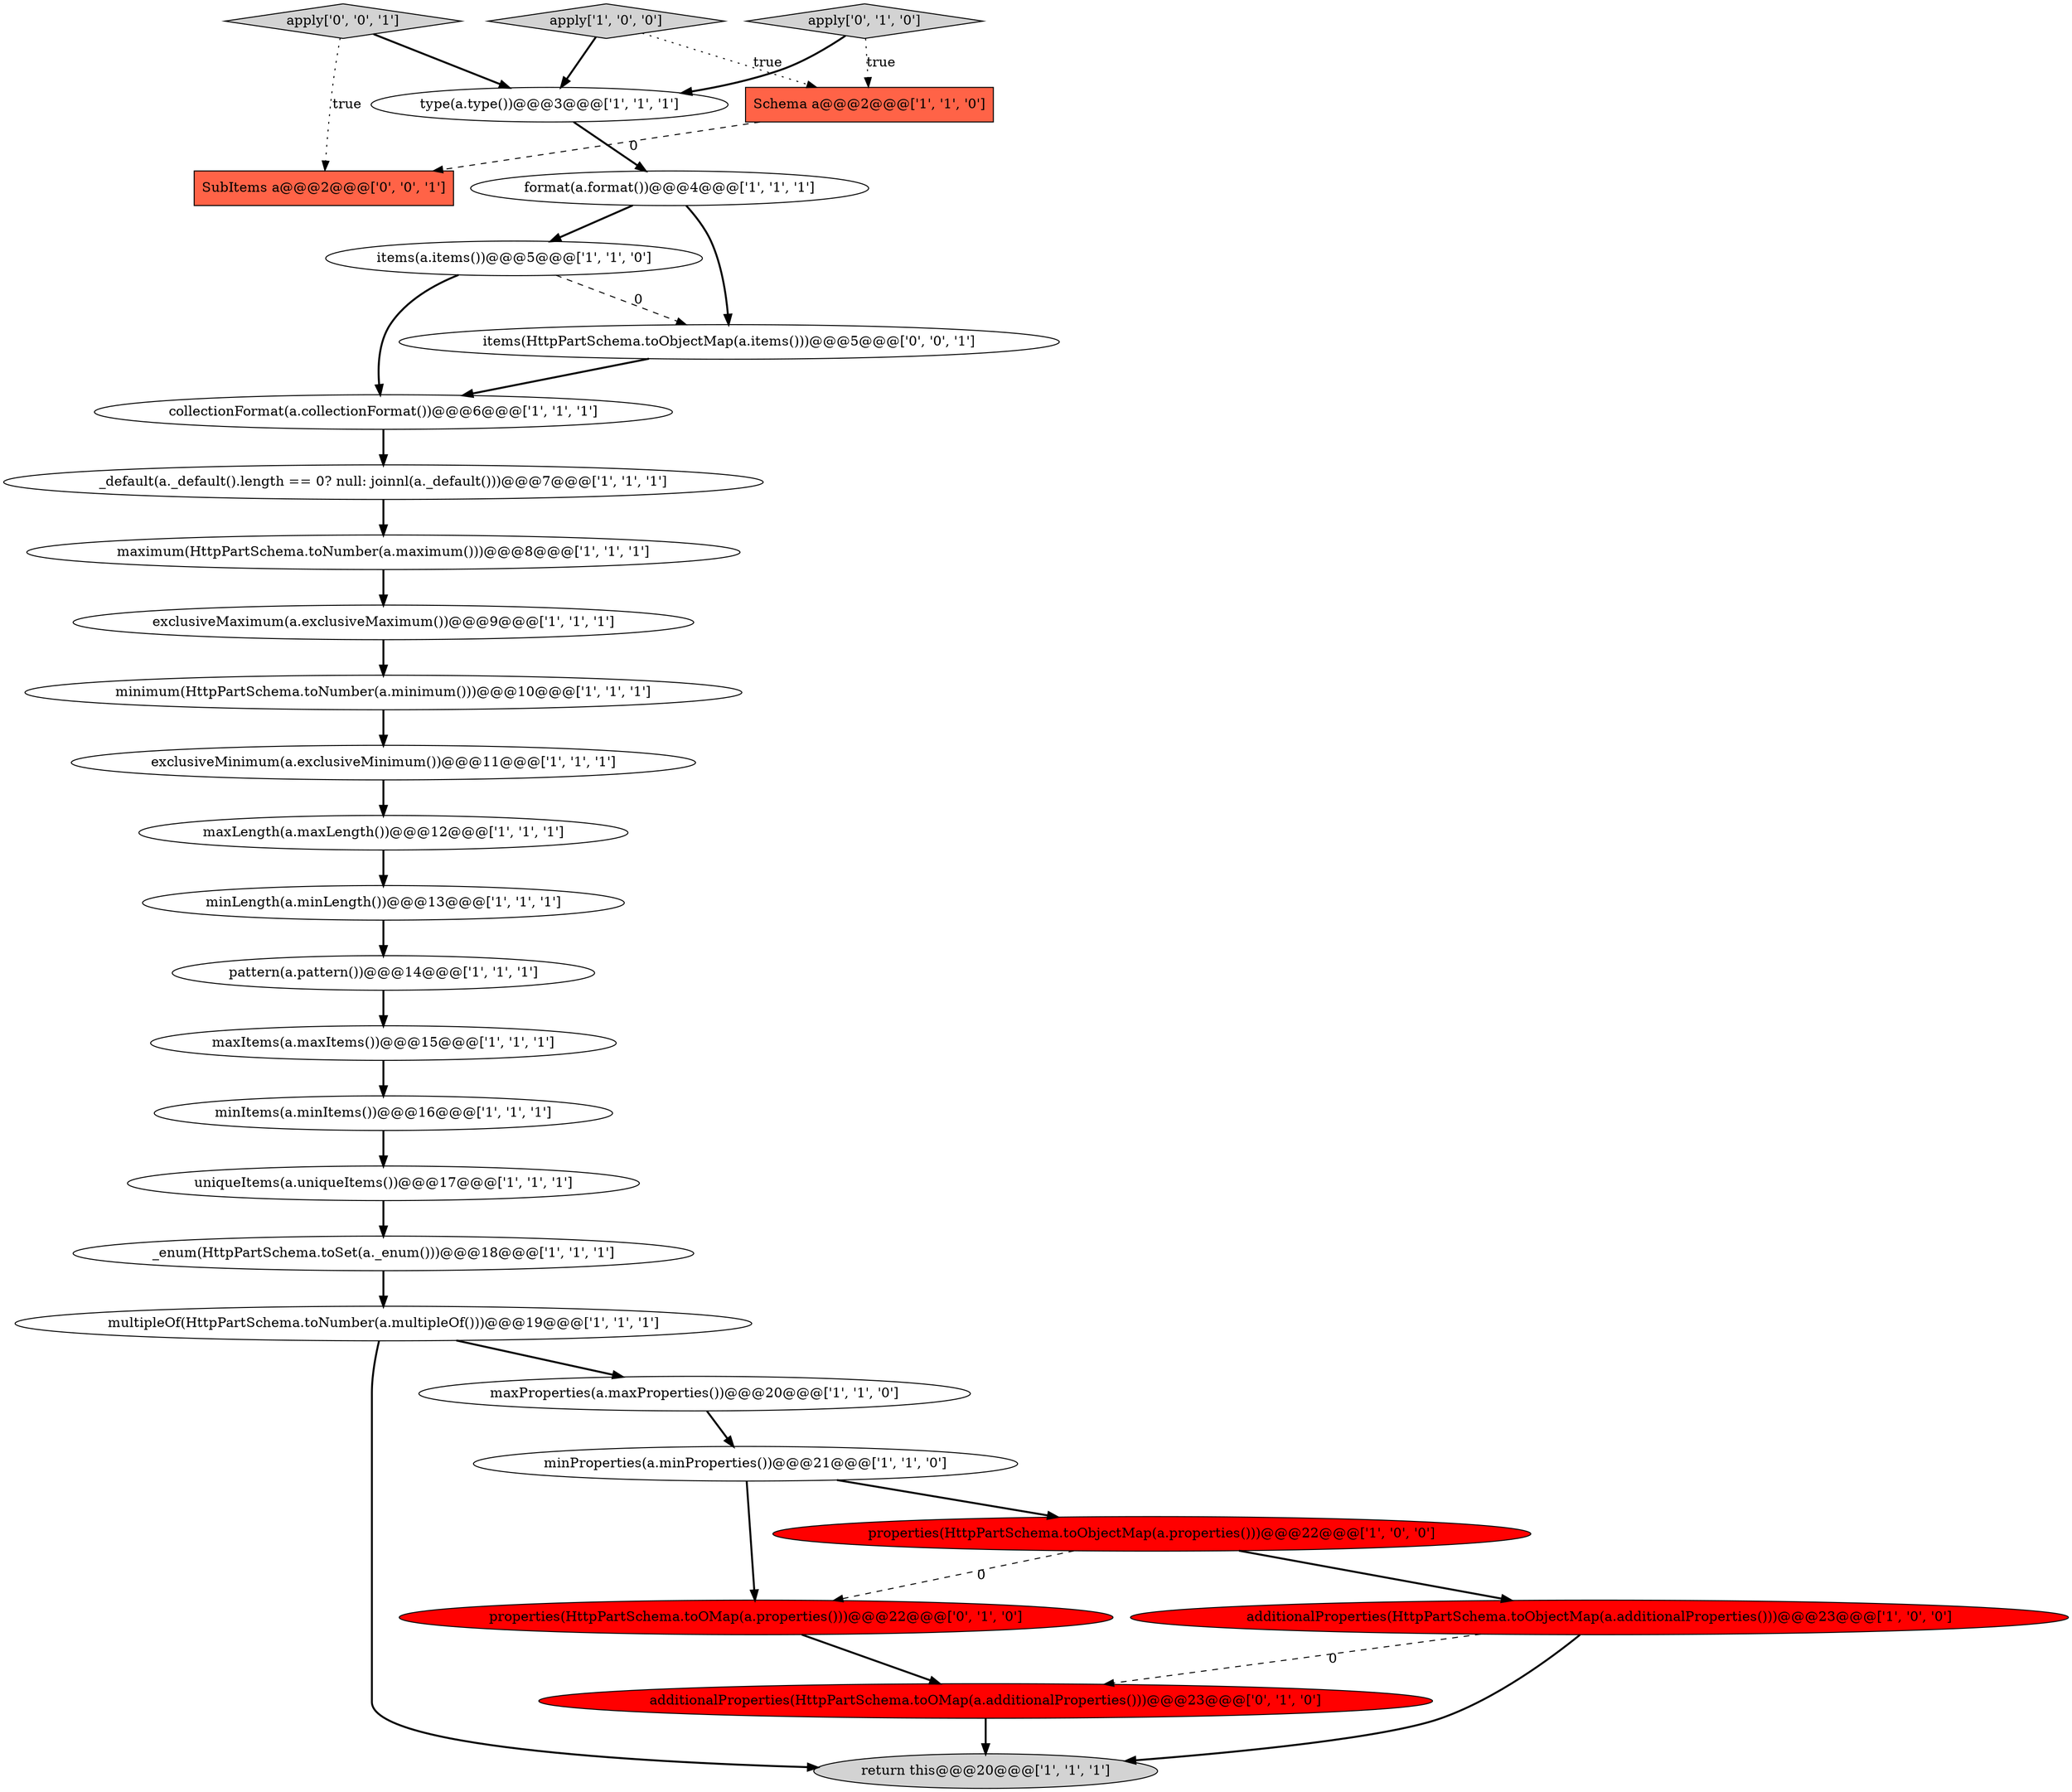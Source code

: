 digraph {
18 [style = filled, label = "collectionFormat(a.collectionFormat())@@@6@@@['1', '1', '1']", fillcolor = white, shape = ellipse image = "AAA0AAABBB1BBB"];
9 [style = filled, label = "maxItems(a.maxItems())@@@15@@@['1', '1', '1']", fillcolor = white, shape = ellipse image = "AAA0AAABBB1BBB"];
14 [style = filled, label = "Schema a@@@2@@@['1', '1', '0']", fillcolor = tomato, shape = box image = "AAA0AAABBB1BBB"];
6 [style = filled, label = "pattern(a.pattern())@@@14@@@['1', '1', '1']", fillcolor = white, shape = ellipse image = "AAA0AAABBB1BBB"];
26 [style = filled, label = "properties(HttpPartSchema.toOMap(a.properties()))@@@22@@@['0', '1', '0']", fillcolor = red, shape = ellipse image = "AAA1AAABBB2BBB"];
4 [style = filled, label = "multipleOf(HttpPartSchema.toNumber(a.multipleOf()))@@@19@@@['1', '1', '1']", fillcolor = white, shape = ellipse image = "AAA0AAABBB1BBB"];
10 [style = filled, label = "additionalProperties(HttpPartSchema.toObjectMap(a.additionalProperties()))@@@23@@@['1', '0', '0']", fillcolor = red, shape = ellipse image = "AAA1AAABBB1BBB"];
7 [style = filled, label = "format(a.format())@@@4@@@['1', '1', '1']", fillcolor = white, shape = ellipse image = "AAA0AAABBB1BBB"];
28 [style = filled, label = "apply['0', '0', '1']", fillcolor = lightgray, shape = diamond image = "AAA0AAABBB3BBB"];
17 [style = filled, label = "apply['1', '0', '0']", fillcolor = lightgray, shape = diamond image = "AAA0AAABBB1BBB"];
16 [style = filled, label = "maxLength(a.maxLength())@@@12@@@['1', '1', '1']", fillcolor = white, shape = ellipse image = "AAA0AAABBB1BBB"];
2 [style = filled, label = "_enum(HttpPartSchema.toSet(a._enum()))@@@18@@@['1', '1', '1']", fillcolor = white, shape = ellipse image = "AAA0AAABBB1BBB"];
20 [style = filled, label = "maxProperties(a.maxProperties())@@@20@@@['1', '1', '0']", fillcolor = white, shape = ellipse image = "AAA0AAABBB1BBB"];
3 [style = filled, label = "_default(a._default().length == 0? null: joinnl(a._default()))@@@7@@@['1', '1', '1']", fillcolor = white, shape = ellipse image = "AAA0AAABBB1BBB"];
15 [style = filled, label = "items(a.items())@@@5@@@['1', '1', '0']", fillcolor = white, shape = ellipse image = "AAA0AAABBB1BBB"];
1 [style = filled, label = "minimum(HttpPartSchema.toNumber(a.minimum()))@@@10@@@['1', '1', '1']", fillcolor = white, shape = ellipse image = "AAA0AAABBB1BBB"];
25 [style = filled, label = "apply['0', '1', '0']", fillcolor = lightgray, shape = diamond image = "AAA0AAABBB2BBB"];
0 [style = filled, label = "maximum(HttpPartSchema.toNumber(a.maximum()))@@@8@@@['1', '1', '1']", fillcolor = white, shape = ellipse image = "AAA0AAABBB1BBB"];
11 [style = filled, label = "exclusiveMinimum(a.exclusiveMinimum())@@@11@@@['1', '1', '1']", fillcolor = white, shape = ellipse image = "AAA0AAABBB1BBB"];
22 [style = filled, label = "return this@@@20@@@['1', '1', '1']", fillcolor = lightgray, shape = ellipse image = "AAA0AAABBB1BBB"];
27 [style = filled, label = "items(HttpPartSchema.toObjectMap(a.items()))@@@5@@@['0', '0', '1']", fillcolor = white, shape = ellipse image = "AAA0AAABBB3BBB"];
5 [style = filled, label = "exclusiveMaximum(a.exclusiveMaximum())@@@9@@@['1', '1', '1']", fillcolor = white, shape = ellipse image = "AAA0AAABBB1BBB"];
21 [style = filled, label = "minItems(a.minItems())@@@16@@@['1', '1', '1']", fillcolor = white, shape = ellipse image = "AAA0AAABBB1BBB"];
8 [style = filled, label = "type(a.type())@@@3@@@['1', '1', '1']", fillcolor = white, shape = ellipse image = "AAA0AAABBB1BBB"];
19 [style = filled, label = "minProperties(a.minProperties())@@@21@@@['1', '1', '0']", fillcolor = white, shape = ellipse image = "AAA0AAABBB1BBB"];
23 [style = filled, label = "properties(HttpPartSchema.toObjectMap(a.properties()))@@@22@@@['1', '0', '0']", fillcolor = red, shape = ellipse image = "AAA1AAABBB1BBB"];
12 [style = filled, label = "minLength(a.minLength())@@@13@@@['1', '1', '1']", fillcolor = white, shape = ellipse image = "AAA0AAABBB1BBB"];
13 [style = filled, label = "uniqueItems(a.uniqueItems())@@@17@@@['1', '1', '1']", fillcolor = white, shape = ellipse image = "AAA0AAABBB1BBB"];
24 [style = filled, label = "additionalProperties(HttpPartSchema.toOMap(a.additionalProperties()))@@@23@@@['0', '1', '0']", fillcolor = red, shape = ellipse image = "AAA1AAABBB2BBB"];
29 [style = filled, label = "SubItems a@@@2@@@['0', '0', '1']", fillcolor = tomato, shape = box image = "AAA0AAABBB3BBB"];
10->22 [style = bold, label=""];
11->16 [style = bold, label=""];
17->8 [style = bold, label=""];
27->18 [style = bold, label=""];
18->3 [style = bold, label=""];
17->14 [style = dotted, label="true"];
25->14 [style = dotted, label="true"];
23->26 [style = dashed, label="0"];
26->24 [style = bold, label=""];
12->6 [style = bold, label=""];
2->4 [style = bold, label=""];
15->18 [style = bold, label=""];
24->22 [style = bold, label=""];
3->0 [style = bold, label=""];
8->7 [style = bold, label=""];
1->11 [style = bold, label=""];
28->29 [style = dotted, label="true"];
5->1 [style = bold, label=""];
19->26 [style = bold, label=""];
19->23 [style = bold, label=""];
28->8 [style = bold, label=""];
4->20 [style = bold, label=""];
9->21 [style = bold, label=""];
23->10 [style = bold, label=""];
7->27 [style = bold, label=""];
7->15 [style = bold, label=""];
25->8 [style = bold, label=""];
15->27 [style = dashed, label="0"];
6->9 [style = bold, label=""];
20->19 [style = bold, label=""];
14->29 [style = dashed, label="0"];
16->12 [style = bold, label=""];
4->22 [style = bold, label=""];
10->24 [style = dashed, label="0"];
0->5 [style = bold, label=""];
21->13 [style = bold, label=""];
13->2 [style = bold, label=""];
}
